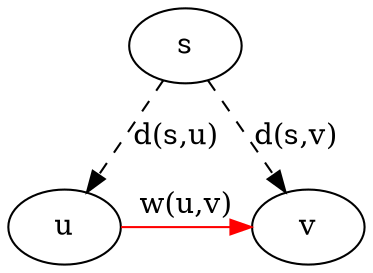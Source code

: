 digraph G {
  { rank = same; u v }
  
  s -> u [style=dashed,label="d(s,u)"]
  u -> v [color=red,label="w(u,v)"];
  s -> v [style=dashed,label="d(s,v)"];
}